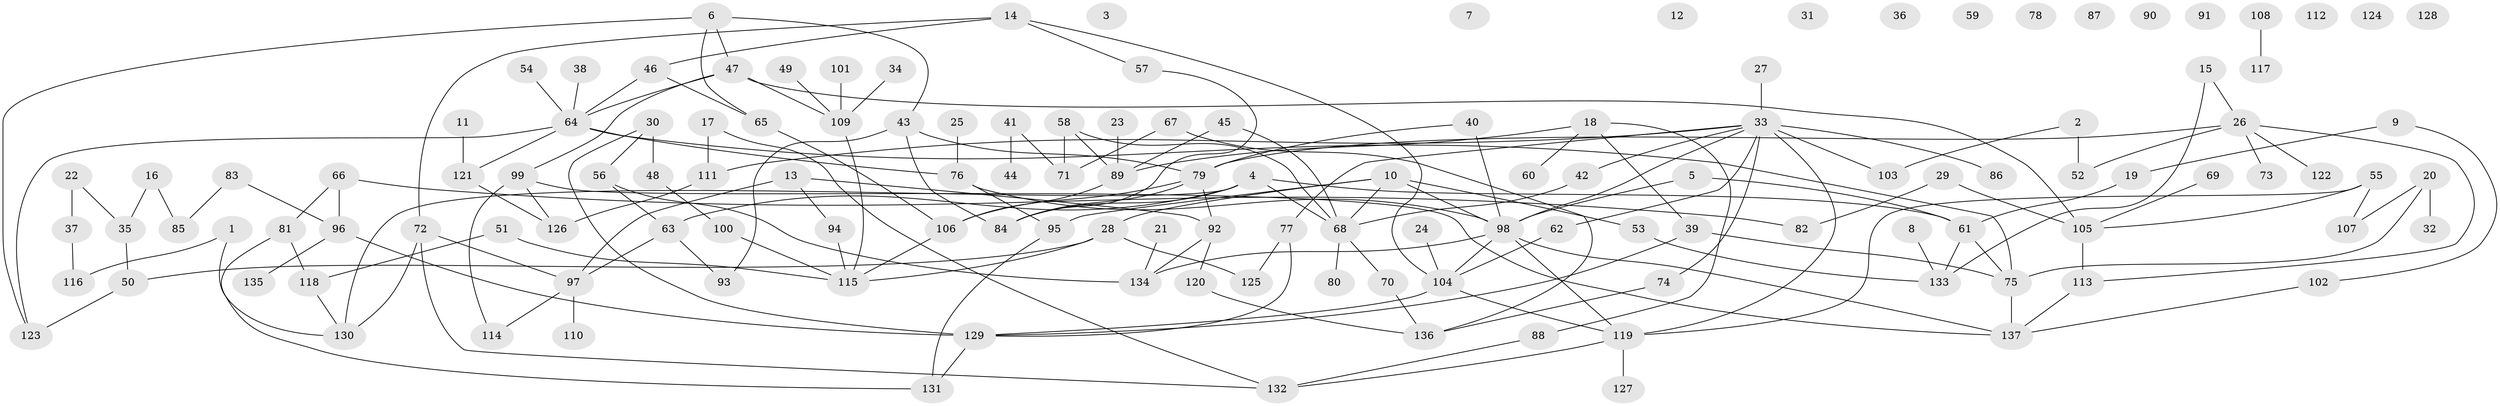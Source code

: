 // Generated by graph-tools (version 1.1) at 2025/39/03/09/25 04:39:33]
// undirected, 137 vertices, 181 edges
graph export_dot {
graph [start="1"]
  node [color=gray90,style=filled];
  1;
  2;
  3;
  4;
  5;
  6;
  7;
  8;
  9;
  10;
  11;
  12;
  13;
  14;
  15;
  16;
  17;
  18;
  19;
  20;
  21;
  22;
  23;
  24;
  25;
  26;
  27;
  28;
  29;
  30;
  31;
  32;
  33;
  34;
  35;
  36;
  37;
  38;
  39;
  40;
  41;
  42;
  43;
  44;
  45;
  46;
  47;
  48;
  49;
  50;
  51;
  52;
  53;
  54;
  55;
  56;
  57;
  58;
  59;
  60;
  61;
  62;
  63;
  64;
  65;
  66;
  67;
  68;
  69;
  70;
  71;
  72;
  73;
  74;
  75;
  76;
  77;
  78;
  79;
  80;
  81;
  82;
  83;
  84;
  85;
  86;
  87;
  88;
  89;
  90;
  91;
  92;
  93;
  94;
  95;
  96;
  97;
  98;
  99;
  100;
  101;
  102;
  103;
  104;
  105;
  106;
  107;
  108;
  109;
  110;
  111;
  112;
  113;
  114;
  115;
  116;
  117;
  118;
  119;
  120;
  121;
  122;
  123;
  124;
  125;
  126;
  127;
  128;
  129;
  130;
  131;
  132;
  133;
  134;
  135;
  136;
  137;
  1 -- 116;
  1 -- 130;
  2 -- 52;
  2 -- 103;
  4 -- 61;
  4 -- 63;
  4 -- 68;
  4 -- 84;
  4 -- 130;
  5 -- 61;
  5 -- 98;
  6 -- 43;
  6 -- 47;
  6 -- 65;
  6 -- 123;
  8 -- 133;
  9 -- 19;
  9 -- 102;
  10 -- 28;
  10 -- 53;
  10 -- 68;
  10 -- 95;
  10 -- 98;
  11 -- 121;
  13 -- 92;
  13 -- 94;
  13 -- 97;
  14 -- 46;
  14 -- 57;
  14 -- 72;
  14 -- 104;
  15 -- 26;
  15 -- 133;
  16 -- 35;
  16 -- 85;
  17 -- 111;
  17 -- 132;
  18 -- 39;
  18 -- 60;
  18 -- 88;
  18 -- 89;
  19 -- 61;
  20 -- 32;
  20 -- 75;
  20 -- 107;
  21 -- 134;
  22 -- 35;
  22 -- 37;
  23 -- 89;
  24 -- 104;
  25 -- 76;
  26 -- 52;
  26 -- 73;
  26 -- 79;
  26 -- 113;
  26 -- 122;
  27 -- 33;
  28 -- 50;
  28 -- 115;
  28 -- 125;
  29 -- 82;
  29 -- 105;
  30 -- 48;
  30 -- 56;
  30 -- 129;
  33 -- 42;
  33 -- 62;
  33 -- 74;
  33 -- 77;
  33 -- 86;
  33 -- 98;
  33 -- 103;
  33 -- 111;
  33 -- 119;
  34 -- 109;
  35 -- 50;
  37 -- 116;
  38 -- 64;
  39 -- 75;
  39 -- 129;
  40 -- 79;
  40 -- 98;
  41 -- 44;
  41 -- 71;
  42 -- 68;
  43 -- 79;
  43 -- 84;
  43 -- 93;
  45 -- 68;
  45 -- 89;
  46 -- 64;
  46 -- 65;
  47 -- 64;
  47 -- 99;
  47 -- 105;
  47 -- 109;
  48 -- 100;
  49 -- 109;
  50 -- 123;
  51 -- 115;
  51 -- 118;
  53 -- 133;
  54 -- 64;
  55 -- 105;
  55 -- 107;
  55 -- 119;
  56 -- 63;
  56 -- 134;
  57 -- 84;
  58 -- 68;
  58 -- 71;
  58 -- 89;
  61 -- 75;
  61 -- 133;
  62 -- 104;
  63 -- 93;
  63 -- 97;
  64 -- 75;
  64 -- 76;
  64 -- 121;
  64 -- 123;
  65 -- 106;
  66 -- 81;
  66 -- 82;
  66 -- 96;
  67 -- 71;
  67 -- 136;
  68 -- 70;
  68 -- 80;
  69 -- 105;
  70 -- 136;
  72 -- 97;
  72 -- 130;
  72 -- 132;
  74 -- 136;
  75 -- 137;
  76 -- 95;
  76 -- 98;
  77 -- 125;
  77 -- 129;
  79 -- 84;
  79 -- 92;
  79 -- 106;
  81 -- 118;
  81 -- 131;
  83 -- 85;
  83 -- 96;
  88 -- 132;
  89 -- 106;
  92 -- 120;
  92 -- 134;
  94 -- 115;
  95 -- 131;
  96 -- 129;
  96 -- 135;
  97 -- 110;
  97 -- 114;
  98 -- 104;
  98 -- 119;
  98 -- 134;
  98 -- 137;
  99 -- 114;
  99 -- 126;
  99 -- 137;
  100 -- 115;
  101 -- 109;
  102 -- 137;
  104 -- 119;
  104 -- 129;
  105 -- 113;
  106 -- 115;
  108 -- 117;
  109 -- 115;
  111 -- 126;
  113 -- 137;
  118 -- 130;
  119 -- 127;
  119 -- 132;
  120 -- 136;
  121 -- 126;
  129 -- 131;
}
